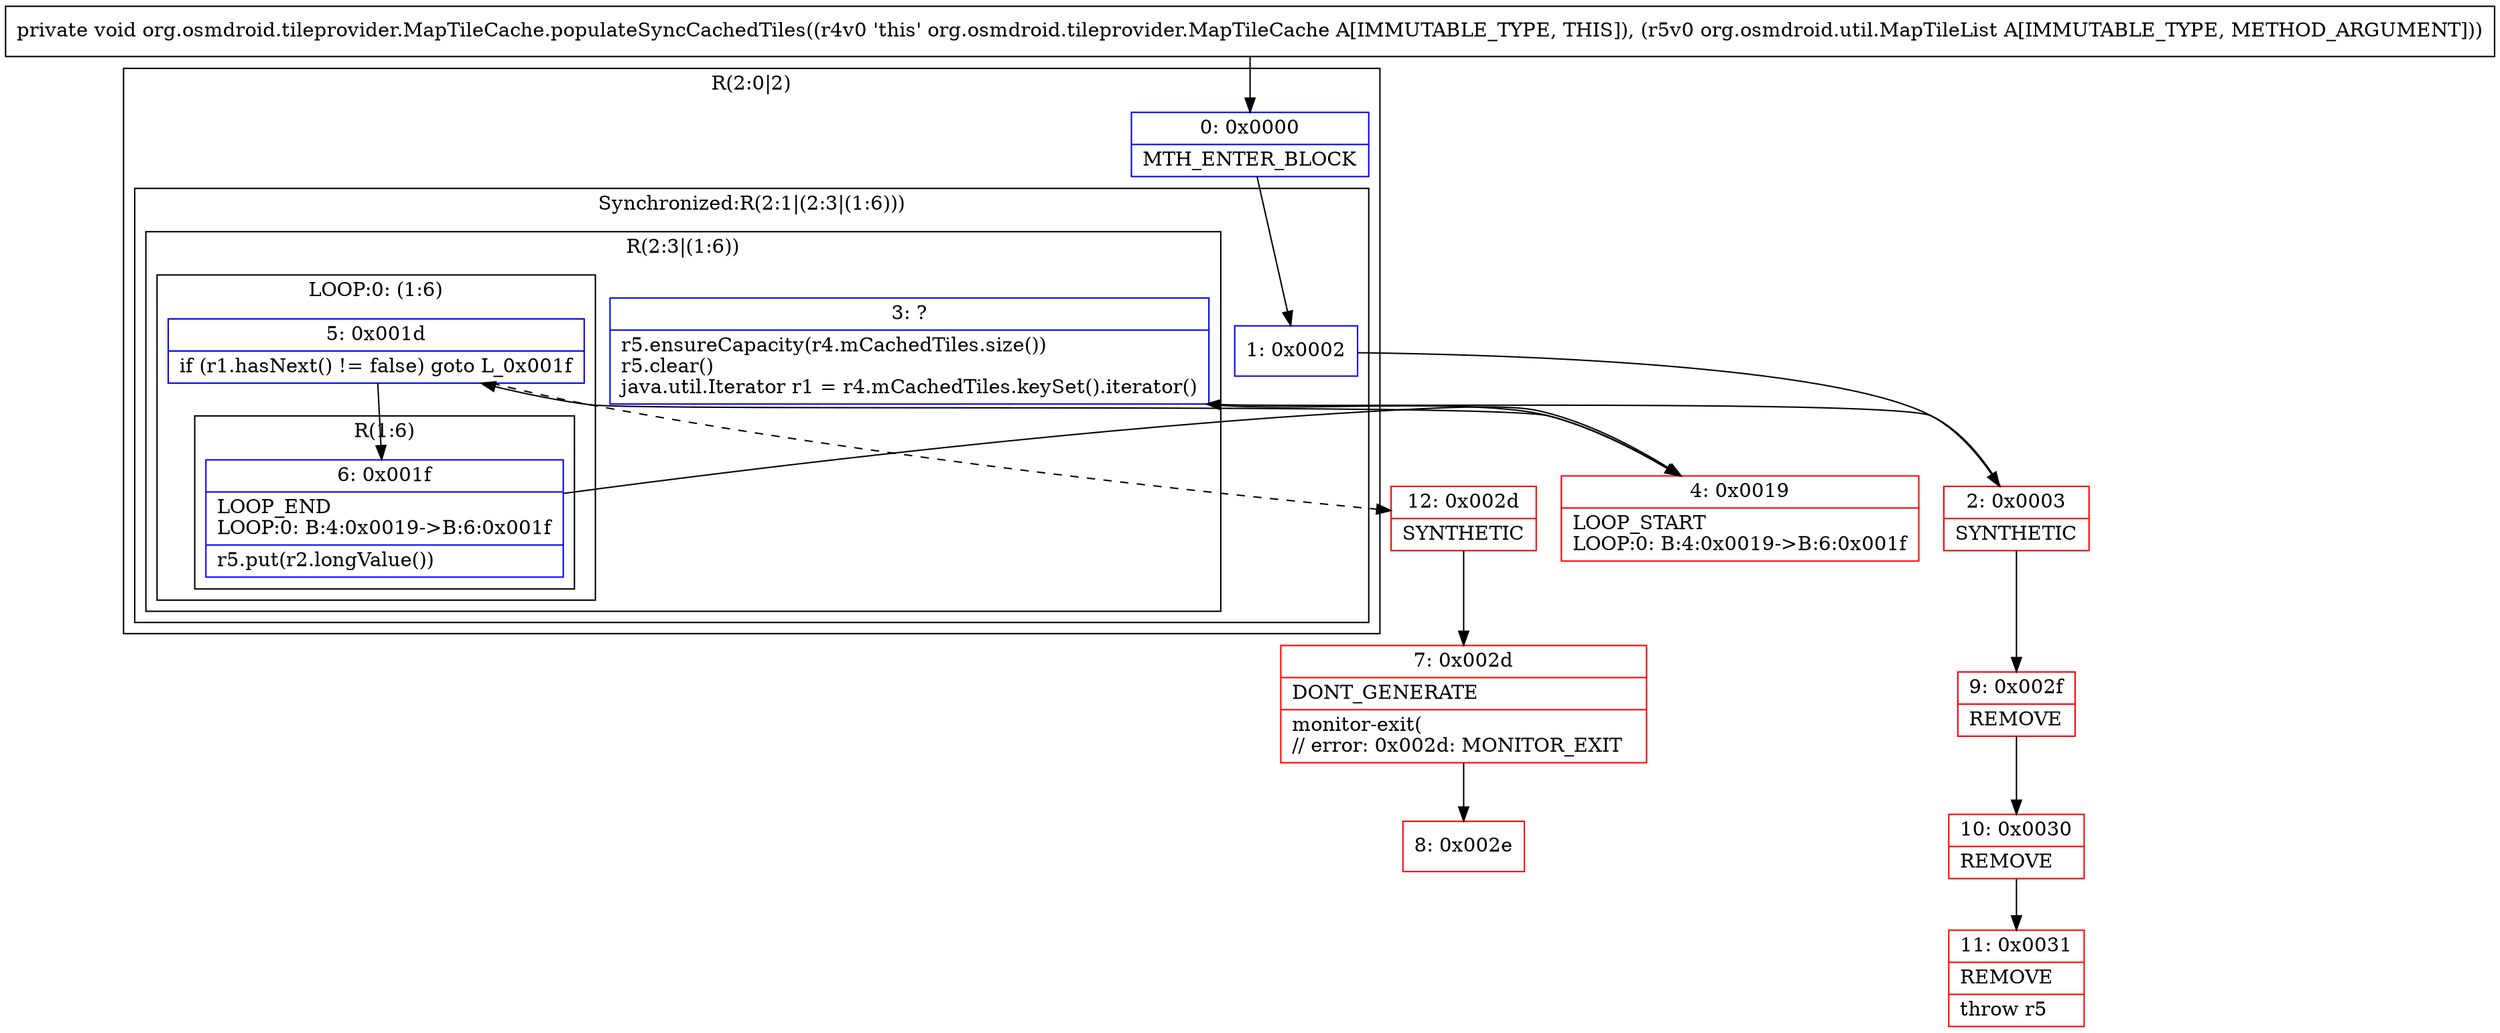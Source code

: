 digraph "CFG fororg.osmdroid.tileprovider.MapTileCache.populateSyncCachedTiles(Lorg\/osmdroid\/util\/MapTileList;)V" {
subgraph cluster_Region_1220716055 {
label = "R(2:0|2)";
node [shape=record,color=blue];
Node_0 [shape=record,label="{0\:\ 0x0000|MTH_ENTER_BLOCK\l}"];
subgraph cluster_SynchronizedRegion_899426955 {
label = "Synchronized:R(2:1|(2:3|(1:6)))";
node [shape=record,color=blue];
Node_1 [shape=record,label="{1\:\ 0x0002}"];
subgraph cluster_Region_8593869 {
label = "R(2:3|(1:6))";
node [shape=record,color=blue];
Node_3 [shape=record,label="{3\:\ ?|r5.ensureCapacity(r4.mCachedTiles.size())\lr5.clear()\ljava.util.Iterator r1 = r4.mCachedTiles.keySet().iterator()\l}"];
subgraph cluster_LoopRegion_1971164992 {
label = "LOOP:0: (1:6)";
node [shape=record,color=blue];
Node_5 [shape=record,label="{5\:\ 0x001d|if (r1.hasNext() != false) goto L_0x001f\l}"];
subgraph cluster_Region_676492774 {
label = "R(1:6)";
node [shape=record,color=blue];
Node_6 [shape=record,label="{6\:\ 0x001f|LOOP_END\lLOOP:0: B:4:0x0019\-\>B:6:0x001f\l|r5.put(r2.longValue())\l}"];
}
}
}
}
}
Node_2 [shape=record,color=red,label="{2\:\ 0x0003|SYNTHETIC\l}"];
Node_4 [shape=record,color=red,label="{4\:\ 0x0019|LOOP_START\lLOOP:0: B:4:0x0019\-\>B:6:0x001f\l}"];
Node_7 [shape=record,color=red,label="{7\:\ 0x002d|DONT_GENERATE\l|monitor\-exit(\l\/\/ error: 0x002d: MONITOR_EXIT  \l}"];
Node_8 [shape=record,color=red,label="{8\:\ 0x002e}"];
Node_9 [shape=record,color=red,label="{9\:\ 0x002f|REMOVE\l}"];
Node_10 [shape=record,color=red,label="{10\:\ 0x0030|REMOVE\l}"];
Node_11 [shape=record,color=red,label="{11\:\ 0x0031|REMOVE\l|throw r5\l}"];
Node_12 [shape=record,color=red,label="{12\:\ 0x002d|SYNTHETIC\l}"];
MethodNode[shape=record,label="{private void org.osmdroid.tileprovider.MapTileCache.populateSyncCachedTiles((r4v0 'this' org.osmdroid.tileprovider.MapTileCache A[IMMUTABLE_TYPE, THIS]), (r5v0 org.osmdroid.util.MapTileList A[IMMUTABLE_TYPE, METHOD_ARGUMENT])) }"];
MethodNode -> Node_0;
Node_0 -> Node_1;
Node_1 -> Node_2;
Node_3 -> Node_4;
Node_5 -> Node_6;
Node_5 -> Node_12[style=dashed];
Node_6 -> Node_4;
Node_2 -> Node_3;
Node_2 -> Node_9;
Node_4 -> Node_5;
Node_7 -> Node_8;
Node_9 -> Node_10;
Node_10 -> Node_11;
Node_12 -> Node_7;
}


